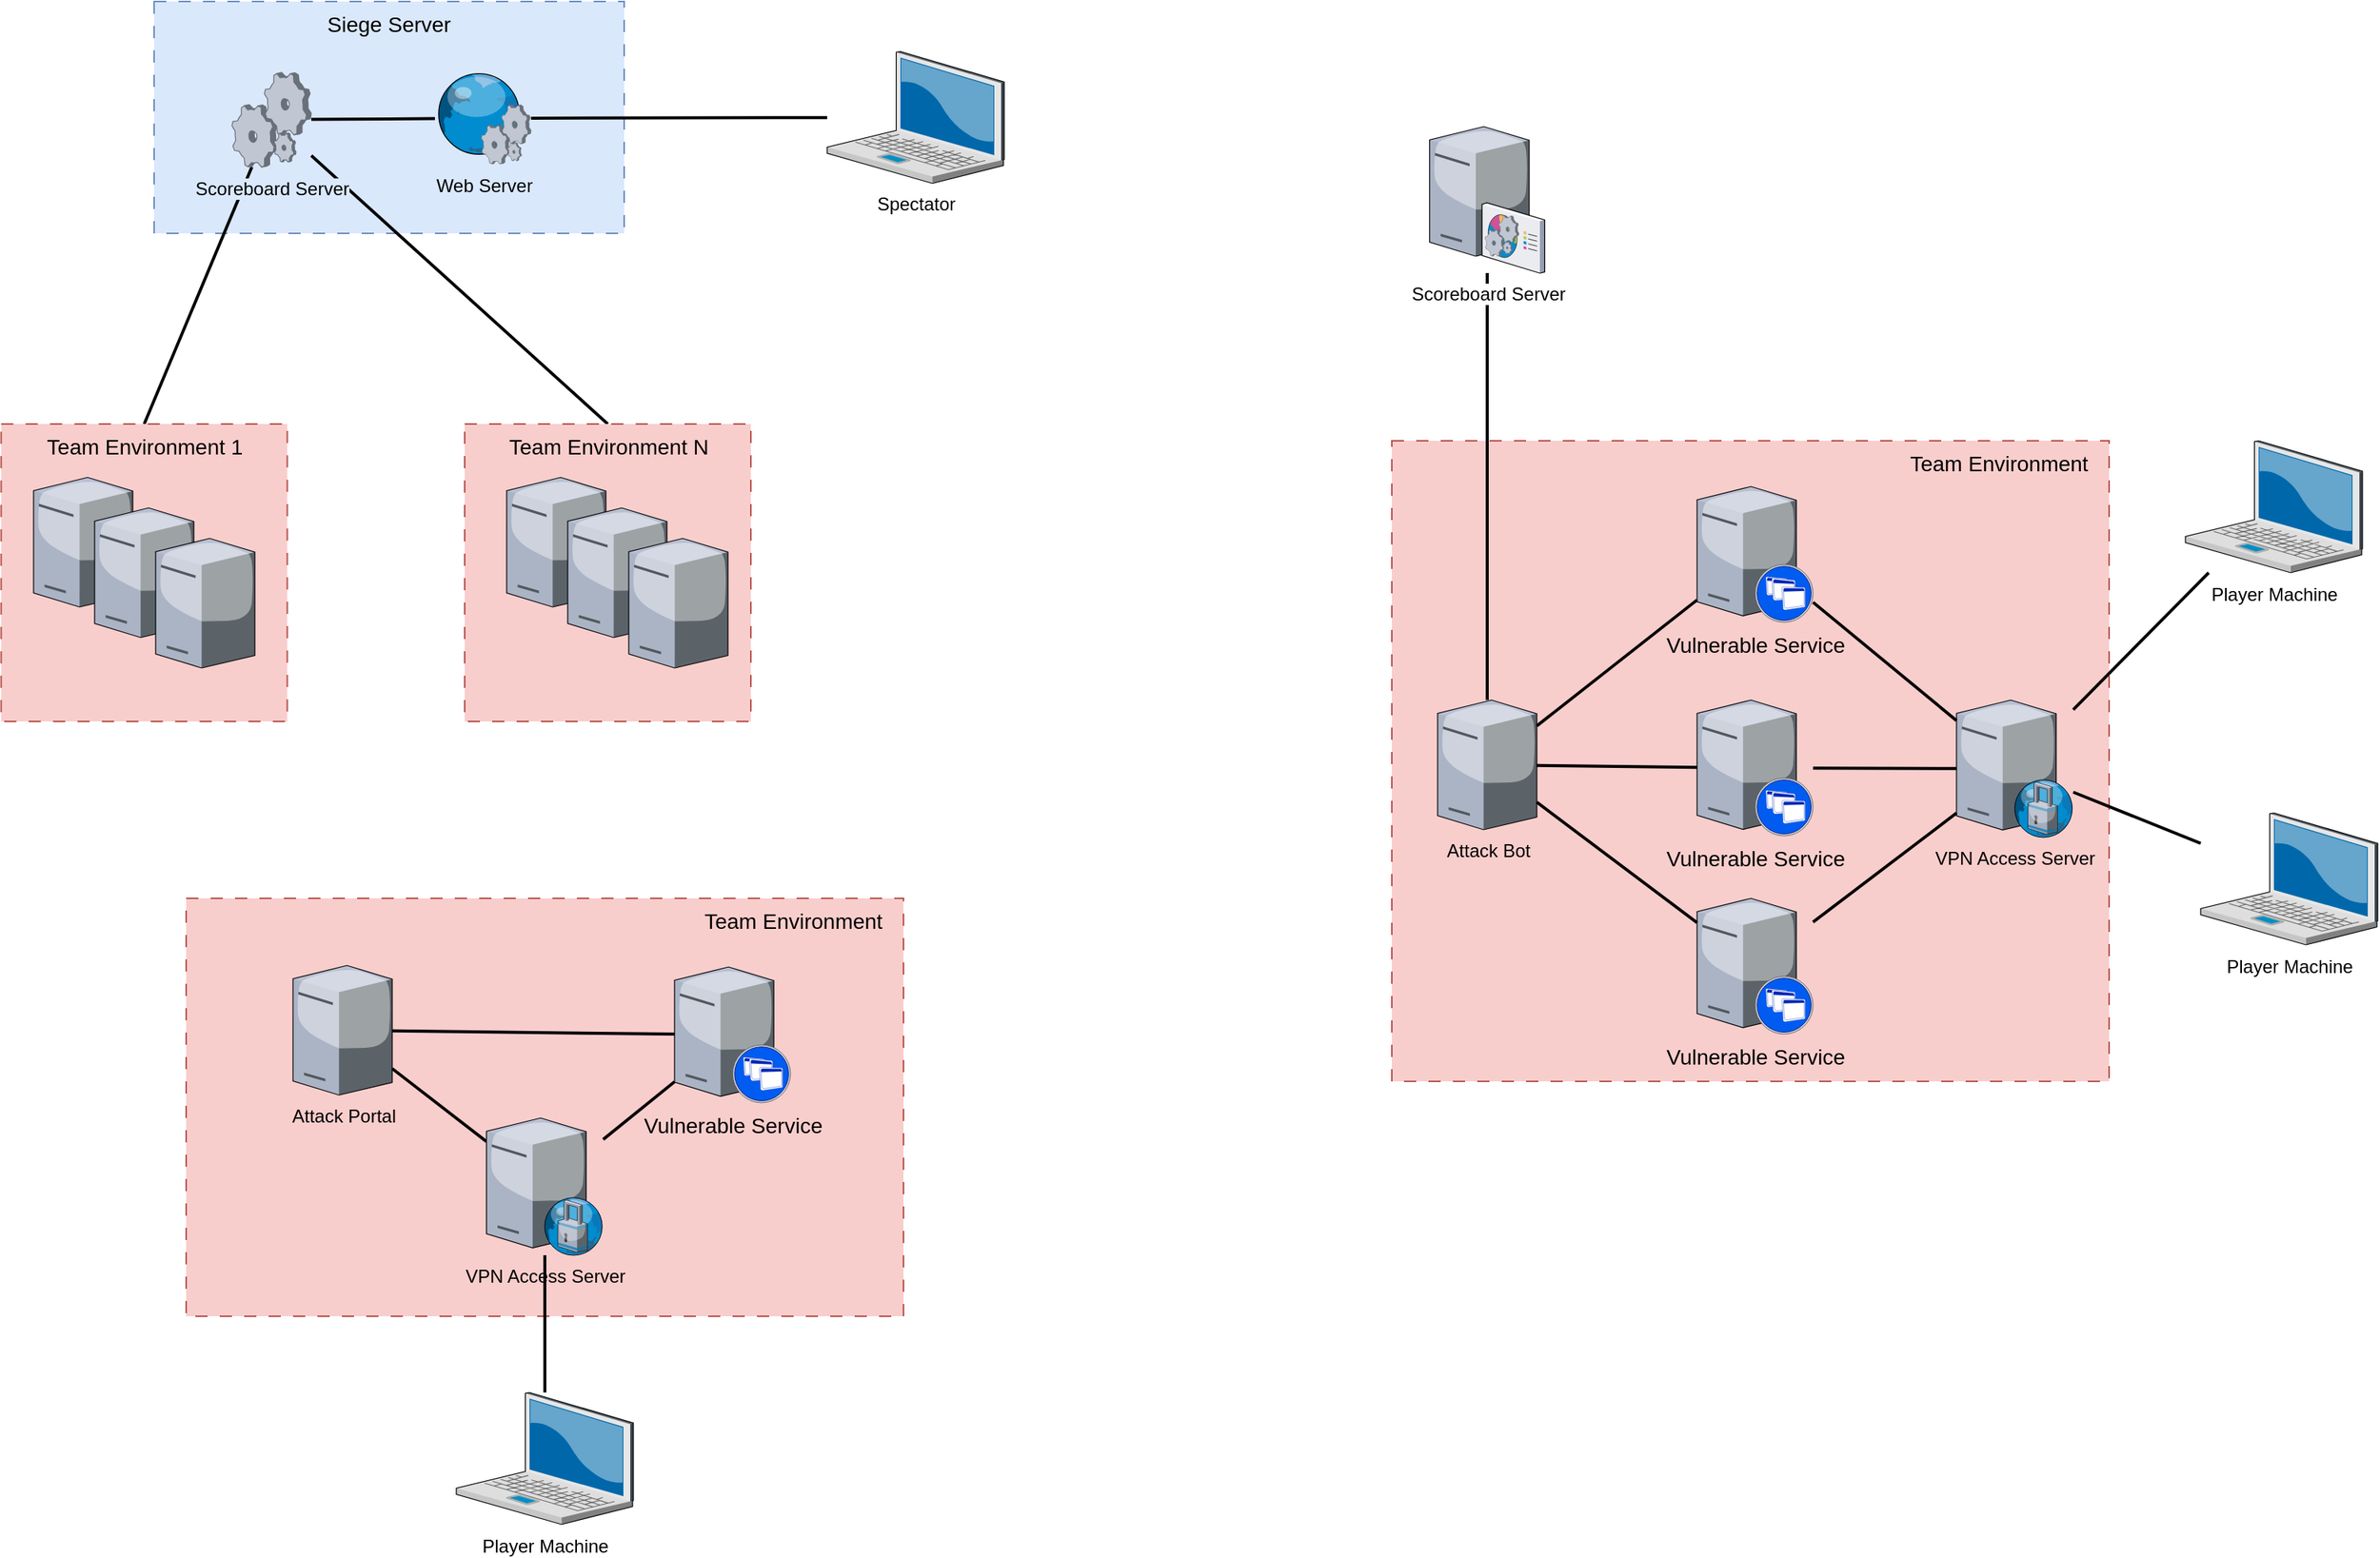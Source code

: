<mxfile version="28.1.2">
  <diagram name="Page-1" id="e3a06f82-3646-2815-327d-82caf3d4e204">
    <mxGraphModel dx="466" dy="271" grid="1" gridSize="10" guides="1" tooltips="1" connect="1" arrows="1" fold="1" page="1" pageScale="1.5" pageWidth="1169" pageHeight="826" background="none" math="0" shadow="0">
      <root>
        <mxCell id="0" style=";html=1;" />
        <mxCell id="1" style=";html=1;" parent="0" />
        <mxCell id="hesKE7swdU3SiNc-Gto3-44" value="Team Environment&amp;nbsp; &amp;nbsp;" style="whiteSpace=wrap;html=1;fillColor=#f8cecc;fontSize=14;strokeColor=#b85450;verticalAlign=top;dashed=1;dashPattern=8 8;align=right;" parent="1" vertex="1">
          <mxGeometry x="990" y="386" width="470" height="420" as="geometry" />
        </mxCell>
        <mxCell id="hesKE7swdU3SiNc-Gto3-36" style="edgeStyle=none;rounded=0;html=1;startSize=10;endSize=10;jettySize=auto;orthogonalLoop=1;fontSize=14;endArrow=none;endFill=0;strokeWidth=2;" parent="1" source="hesKE7swdU3SiNc-Gto3-2" target="hesKE7swdU3SiNc-Gto3-22" edge="1">
          <mxGeometry relative="1" as="geometry">
            <mxPoint x="730" y="446" as="sourcePoint" />
            <mxPoint x="924" y="622" as="targetPoint" />
          </mxGeometry>
        </mxCell>
        <mxCell id="6a7d8f32e03d9370-57" value="Siege Server" style="whiteSpace=wrap;html=1;fillColor=#dae8fc;fontSize=14;strokeColor=#6c8ebf;verticalAlign=top;dashed=1;dashPattern=8 8;align=center;" parent="1" vertex="1">
          <mxGeometry x="179" y="98" width="308" height="152" as="geometry" />
        </mxCell>
        <mxCell id="hesKE7swdU3SiNc-Gto3-17" style="edgeStyle=none;rounded=0;html=1;startSize=10;endSize=10;jettySize=auto;orthogonalLoop=1;fontSize=14;endArrow=none;endFill=0;strokeWidth=2;entryX=0.5;entryY=0;entryDx=0;entryDy=0;" parent="1" source="hesKE7swdU3SiNc-Gto3-21" target="hesKE7swdU3SiNc-Gto3-16" edge="1">
          <mxGeometry relative="1" as="geometry">
            <mxPoint x="490" y="340" as="sourcePoint" />
            <mxPoint x="671" y="511" as="targetPoint" />
          </mxGeometry>
        </mxCell>
        <mxCell id="6a7d8f32e03d9370-33" style="edgeStyle=none;rounded=0;html=1;startSize=10;endSize=10;jettySize=auto;orthogonalLoop=1;fontSize=14;endArrow=none;endFill=0;strokeWidth=2;entryX=0.5;entryY=0;entryDx=0;entryDy=0;" parent="1" source="hesKE7swdU3SiNc-Gto3-21" target="6a7d8f32e03d9370-59" edge="1">
          <mxGeometry relative="1" as="geometry">
            <mxPoint x="455" y="368.243" as="sourcePoint" />
            <mxPoint x="470" y="340" as="targetPoint" />
          </mxGeometry>
        </mxCell>
        <mxCell id="hesKE7swdU3SiNc-Gto3-16" value="Team Environment 1" style="whiteSpace=wrap;html=1;fillColor=#f8cecc;fontSize=14;strokeColor=#b85450;verticalAlign=top;dashed=1;dashPattern=8 8;" parent="1" vertex="1">
          <mxGeometry x="78.75" y="375" width="187.5" height="195" as="geometry" />
        </mxCell>
        <mxCell id="6a7d8f32e03d9370-59" value="Team Environment N" style="whiteSpace=wrap;html=1;fillColor=#f8cecc;fontSize=14;strokeColor=#b85450;verticalAlign=top;dashed=1;dashPattern=8 8;" parent="1" vertex="1">
          <mxGeometry x="382.5" y="375" width="187.5" height="195" as="geometry" />
        </mxCell>
        <mxCell id="6a7d8f32e03d9370-32" style="edgeStyle=none;rounded=0;html=1;startSize=10;endSize=10;jettySize=auto;orthogonalLoop=1;fontSize=14;endArrow=none;endFill=0;strokeWidth=2;" parent="1" source="hesKE7swdU3SiNc-Gto3-21" target="hesKE7swdU3SiNc-Gto3-3" edge="1">
          <mxGeometry relative="1" as="geometry">
            <mxPoint x="295" y="174.5" as="sourcePoint" />
            <mxPoint x="637" y="201.137" as="targetPoint" />
          </mxGeometry>
        </mxCell>
        <mxCell id="6a7d8f32e03d9370-41" style="edgeStyle=none;rounded=0;html=1;startSize=10;endSize=10;jettySize=auto;orthogonalLoop=1;fontSize=14;endArrow=none;endFill=0;strokeWidth=2;" parent="1" source="hesKE7swdU3SiNc-Gto3-3" target="hesKE7swdU3SiNc-Gto3-18" edge="1">
          <mxGeometry relative="1" as="geometry">
            <mxPoint x="759" y="529.883" as="targetPoint" />
          </mxGeometry>
        </mxCell>
        <mxCell id="6a7d8f32e03d9370-10" value="Vulnerable Service" style="verticalLabelPosition=bottom;aspect=fixed;html=1;verticalAlign=top;strokeColor=none;shape=mxgraph.citrix.xenapp_server;fillColor=#66B2FF;gradientColor=#0066CC;fontSize=14;" parent="1" vertex="1">
          <mxGeometry x="1190" y="686" width="76" height="89" as="geometry" />
        </mxCell>
        <mxCell id="hesKE7swdU3SiNc-Gto3-1" value="VPN Access Server" style="verticalLabelPosition=bottom;sketch=0;aspect=fixed;html=1;verticalAlign=top;strokeColor=none;align=center;outlineConnect=0;shape=mxgraph.citrix.proxy_server;" parent="1" vertex="1">
          <mxGeometry x="1360" y="556" width="76.5" height="90" as="geometry" />
        </mxCell>
        <mxCell id="hesKE7swdU3SiNc-Gto3-2" value="Scoreboard Server" style="verticalLabelPosition=bottom;sketch=0;aspect=fixed;html=1;verticalAlign=top;strokeColor=none;align=center;outlineConnect=0;shape=mxgraph.citrix.command_center;labelBackgroundColor=light-dark(#ffffff, #ededed);" parent="1" vertex="1">
          <mxGeometry x="1014.75" y="180" width="75.5" height="96" as="geometry" />
        </mxCell>
        <mxCell id="hesKE7swdU3SiNc-Gto3-3" value="&lt;div&gt;Web Server&lt;/div&gt;" style="verticalLabelPosition=bottom;sketch=0;aspect=fixed;html=1;verticalAlign=top;strokeColor=none;align=center;outlineConnect=0;shape=mxgraph.citrix.web_service;" parent="1" vertex="1">
          <mxGeometry x="363" y="144.5" width="63" height="60" as="geometry" />
        </mxCell>
        <mxCell id="hesKE7swdU3SiNc-Gto3-5" value="Player Machine" style="verticalLabelPosition=bottom;sketch=0;aspect=fixed;html=1;verticalAlign=top;strokeColor=none;align=center;outlineConnect=0;shape=mxgraph.citrix.laptop_2;" parent="1" vertex="1">
          <mxGeometry x="1510" y="386" width="116" height="86.5" as="geometry" />
        </mxCell>
        <mxCell id="hesKE7swdU3SiNc-Gto3-7" value="" style="verticalLabelPosition=bottom;sketch=0;aspect=fixed;html=1;verticalAlign=top;strokeColor=none;align=center;outlineConnect=0;shape=mxgraph.citrix.license_server;" parent="1" vertex="1">
          <mxGeometry x="100" y="410" width="65" height="85" as="geometry" />
        </mxCell>
        <mxCell id="hesKE7swdU3SiNc-Gto3-8" value="" style="verticalLabelPosition=bottom;sketch=0;aspect=fixed;html=1;verticalAlign=top;strokeColor=none;align=center;outlineConnect=0;shape=mxgraph.citrix.license_server;" parent="1" vertex="1">
          <mxGeometry x="140" y="430" width="65" height="85" as="geometry" />
        </mxCell>
        <mxCell id="hesKE7swdU3SiNc-Gto3-11" value="" style="verticalLabelPosition=bottom;sketch=0;aspect=fixed;html=1;verticalAlign=top;strokeColor=none;align=center;outlineConnect=0;shape=mxgraph.citrix.license_server;" parent="1" vertex="1">
          <mxGeometry x="180" y="450" width="65" height="85" as="geometry" />
        </mxCell>
        <mxCell id="hesKE7swdU3SiNc-Gto3-12" value="" style="verticalLabelPosition=bottom;sketch=0;aspect=fixed;html=1;verticalAlign=top;strokeColor=none;align=center;outlineConnect=0;shape=mxgraph.citrix.license_server;" parent="1" vertex="1">
          <mxGeometry x="410" y="410" width="65" height="85" as="geometry" />
        </mxCell>
        <mxCell id="hesKE7swdU3SiNc-Gto3-13" value="" style="verticalLabelPosition=bottom;sketch=0;aspect=fixed;html=1;verticalAlign=top;strokeColor=none;align=center;outlineConnect=0;shape=mxgraph.citrix.license_server;" parent="1" vertex="1">
          <mxGeometry x="450" y="430" width="65" height="85" as="geometry" />
        </mxCell>
        <mxCell id="hesKE7swdU3SiNc-Gto3-14" value="" style="verticalLabelPosition=bottom;sketch=0;aspect=fixed;html=1;verticalAlign=top;strokeColor=none;align=center;outlineConnect=0;shape=mxgraph.citrix.license_server;" parent="1" vertex="1">
          <mxGeometry x="490" y="450" width="65" height="85" as="geometry" />
        </mxCell>
        <mxCell id="hesKE7swdU3SiNc-Gto3-15" value="" style="shape=image;html=1;verticalAlign=top;verticalLabelPosition=bottom;labelBackgroundColor=#ffffff;imageAspect=0;aspect=fixed;image=https://icons.diagrams.net/icon-cache1/Ionicons_Fill_Vol_1-2186/ellipsis-horizontal-1351.svg" parent="1" vertex="1">
          <mxGeometry x="300" y="450" width="52" height="52" as="geometry" />
        </mxCell>
        <mxCell id="hesKE7swdU3SiNc-Gto3-18" value="Spectator" style="verticalLabelPosition=bottom;sketch=0;aspect=fixed;html=1;verticalAlign=top;strokeColor=none;align=center;outlineConnect=0;shape=mxgraph.citrix.laptop_2;" parent="1" vertex="1">
          <mxGeometry x="620" y="130.75" width="116" height="86.5" as="geometry" />
        </mxCell>
        <mxCell id="hesKE7swdU3SiNc-Gto3-19" value="Vulnerable Service" style="verticalLabelPosition=bottom;aspect=fixed;html=1;verticalAlign=top;strokeColor=none;shape=mxgraph.citrix.xenapp_server;fillColor=#66B2FF;gradientColor=#0066CC;fontSize=14;" parent="1" vertex="1">
          <mxGeometry x="1190" y="416" width="76" height="89" as="geometry" />
        </mxCell>
        <mxCell id="hesKE7swdU3SiNc-Gto3-20" value="Vulnerable Service" style="verticalLabelPosition=bottom;aspect=fixed;html=1;verticalAlign=top;strokeColor=none;shape=mxgraph.citrix.xenapp_server;fillColor=#66B2FF;gradientColor=#0066CC;fontSize=14;" parent="1" vertex="1">
          <mxGeometry x="1190" y="556" width="76" height="89" as="geometry" />
        </mxCell>
        <mxCell id="hesKE7swdU3SiNc-Gto3-21" value="Scoreboard Server" style="verticalLabelPosition=bottom;sketch=0;aspect=fixed;html=1;verticalAlign=top;strokeColor=none;align=center;outlineConnect=0;shape=mxgraph.citrix.process;labelBorderColor=none;labelBackgroundColor=light-dark(#dae8fc, #ededed);textShadow=0;" parent="1" vertex="1">
          <mxGeometry x="230" y="144.5" width="52" height="62" as="geometry" />
        </mxCell>
        <mxCell id="hesKE7swdU3SiNc-Gto3-22" value="Attack Bot" style="verticalLabelPosition=bottom;sketch=0;aspect=fixed;html=1;verticalAlign=top;strokeColor=none;align=center;outlineConnect=0;shape=mxgraph.citrix.license_server;" parent="1" vertex="1">
          <mxGeometry x="1020" y="556" width="65" height="85" as="geometry" />
        </mxCell>
        <mxCell id="hesKE7swdU3SiNc-Gto3-34" value="" style="shape=image;html=1;verticalAlign=top;verticalLabelPosition=bottom;labelBackgroundColor=#ffffff;imageAspect=0;aspect=fixed;image=https://icons.diagrams.net/icon-cache1/Ionicons_Fill_Vol_2-2187/skull-621.svg;imageBackground=none;imageBorder=none;" parent="1" vertex="1">
          <mxGeometry x="1070" y="614" width="32" height="32" as="geometry" />
        </mxCell>
        <mxCell id="hesKE7swdU3SiNc-Gto3-37" style="edgeStyle=none;rounded=0;html=1;startSize=10;endSize=10;jettySize=auto;orthogonalLoop=1;fontSize=14;endArrow=none;endFill=0;strokeWidth=2;" parent="1" source="hesKE7swdU3SiNc-Gto3-19" target="hesKE7swdU3SiNc-Gto3-22" edge="1">
          <mxGeometry relative="1" as="geometry">
            <mxPoint x="820" y="526" as="sourcePoint" />
            <mxPoint x="1014" y="702" as="targetPoint" />
          </mxGeometry>
        </mxCell>
        <mxCell id="hesKE7swdU3SiNc-Gto3-38" style="edgeStyle=none;rounded=0;html=1;startSize=10;endSize=10;jettySize=auto;orthogonalLoop=1;fontSize=14;endArrow=none;endFill=0;strokeWidth=2;" parent="1" source="hesKE7swdU3SiNc-Gto3-22" target="6a7d8f32e03d9370-10" edge="1">
          <mxGeometry relative="1" as="geometry">
            <mxPoint x="830" y="626" as="sourcePoint" />
            <mxPoint x="1024" y="802" as="targetPoint" />
          </mxGeometry>
        </mxCell>
        <mxCell id="hesKE7swdU3SiNc-Gto3-39" style="edgeStyle=none;rounded=0;html=1;startSize=10;endSize=10;jettySize=auto;orthogonalLoop=1;fontSize=14;endArrow=none;endFill=0;strokeWidth=2;" parent="1" source="hesKE7swdU3SiNc-Gto3-22" target="hesKE7swdU3SiNc-Gto3-20" edge="1">
          <mxGeometry relative="1" as="geometry">
            <mxPoint x="830" y="626" as="sourcePoint" />
            <mxPoint x="1024" y="802" as="targetPoint" />
          </mxGeometry>
        </mxCell>
        <mxCell id="hesKE7swdU3SiNc-Gto3-40" style="edgeStyle=none;rounded=0;html=1;startSize=10;endSize=10;jettySize=auto;orthogonalLoop=1;fontSize=14;endArrow=none;endFill=0;strokeWidth=2;" parent="1" source="hesKE7swdU3SiNc-Gto3-1" target="hesKE7swdU3SiNc-Gto3-20" edge="1">
          <mxGeometry relative="1" as="geometry">
            <mxPoint x="780" y="666" as="sourcePoint" />
            <mxPoint x="974" y="842" as="targetPoint" />
          </mxGeometry>
        </mxCell>
        <mxCell id="hesKE7swdU3SiNc-Gto3-42" style="edgeStyle=none;rounded=0;html=1;startSize=10;endSize=10;jettySize=auto;orthogonalLoop=1;fontSize=14;endArrow=none;endFill=0;strokeWidth=2;" parent="1" source="hesKE7swdU3SiNc-Gto3-1" target="hesKE7swdU3SiNc-Gto3-19" edge="1">
          <mxGeometry relative="1" as="geometry">
            <mxPoint x="960" y="726" as="sourcePoint" />
            <mxPoint x="1154" y="902" as="targetPoint" />
          </mxGeometry>
        </mxCell>
        <mxCell id="hesKE7swdU3SiNc-Gto3-43" style="edgeStyle=none;rounded=0;html=1;startSize=10;endSize=10;jettySize=auto;orthogonalLoop=1;fontSize=14;endArrow=none;endFill=0;strokeWidth=2;" parent="1" source="hesKE7swdU3SiNc-Gto3-1" target="6a7d8f32e03d9370-10" edge="1">
          <mxGeometry relative="1" as="geometry">
            <mxPoint x="960" y="746" as="sourcePoint" />
            <mxPoint x="1154" y="922" as="targetPoint" />
          </mxGeometry>
        </mxCell>
        <mxCell id="hesKE7swdU3SiNc-Gto3-41" style="edgeStyle=none;rounded=0;html=1;startSize=10;endSize=10;jettySize=auto;orthogonalLoop=1;fontSize=14;endArrow=none;endFill=0;strokeWidth=2;" parent="1" source="hesKE7swdU3SiNc-Gto3-1" target="hesKE7swdU3SiNc-Gto3-5" edge="1">
          <mxGeometry relative="1" as="geometry">
            <mxPoint x="780" y="706" as="sourcePoint" />
            <mxPoint x="974" y="882" as="targetPoint" />
          </mxGeometry>
        </mxCell>
        <mxCell id="hesKE7swdU3SiNc-Gto3-45" value="Player Machine" style="verticalLabelPosition=bottom;sketch=0;aspect=fixed;html=1;verticalAlign=top;strokeColor=none;align=center;outlineConnect=0;shape=mxgraph.citrix.laptop_2;" parent="1" vertex="1">
          <mxGeometry x="1520" y="630" width="116" height="86.5" as="geometry" />
        </mxCell>
        <mxCell id="hesKE7swdU3SiNc-Gto3-46" style="edgeStyle=none;rounded=0;html=1;startSize=10;endSize=10;jettySize=auto;orthogonalLoop=1;fontSize=14;endArrow=none;endFill=0;strokeWidth=2;" parent="1" source="hesKE7swdU3SiNc-Gto3-1" target="hesKE7swdU3SiNc-Gto3-45" edge="1">
          <mxGeometry relative="1" as="geometry">
            <mxPoint x="1500" y="630" as="sourcePoint" />
            <mxPoint x="1588" y="541" as="targetPoint" />
          </mxGeometry>
        </mxCell>
        <mxCell id="iIu_erWiZ9OcpV4ydScH-1" value="Team Environment&amp;nbsp; &amp;nbsp;" style="whiteSpace=wrap;html=1;fillColor=#f8cecc;fontSize=14;strokeColor=#b85450;verticalAlign=top;dashed=1;dashPattern=8 8;align=right;" parent="1" vertex="1">
          <mxGeometry x="200" y="686" width="470" height="274" as="geometry" />
        </mxCell>
        <mxCell id="iIu_erWiZ9OcpV4ydScH-3" value="Attack Portal" style="verticalLabelPosition=bottom;sketch=0;aspect=fixed;html=1;verticalAlign=top;strokeColor=none;align=center;outlineConnect=0;shape=mxgraph.citrix.license_server;" parent="1" vertex="1">
          <mxGeometry x="270" y="730" width="65" height="85" as="geometry" />
        </mxCell>
        <mxCell id="iIu_erWiZ9OcpV4ydScH-4" value="" style="shape=image;html=1;verticalAlign=top;verticalLabelPosition=bottom;labelBackgroundColor=#ffffff;imageAspect=0;aspect=fixed;image=https://icons.diagrams.net/icon-cache1/Ionicons_Fill_Vol_2-2187/skull-621.svg;imageBackground=none;imageBorder=none;" parent="1" vertex="1">
          <mxGeometry x="320" y="788" width="32" height="32" as="geometry" />
        </mxCell>
        <mxCell id="iIu_erWiZ9OcpV4ydScH-5" value="Player Machine" style="verticalLabelPosition=bottom;sketch=0;aspect=fixed;html=1;verticalAlign=top;strokeColor=none;align=center;outlineConnect=0;shape=mxgraph.citrix.laptop_2;" parent="1" vertex="1">
          <mxGeometry x="377" y="1010" width="116" height="86.5" as="geometry" />
        </mxCell>
        <mxCell id="iIu_erWiZ9OcpV4ydScH-6" style="edgeStyle=none;rounded=0;html=1;startSize=10;endSize=10;jettySize=auto;orthogonalLoop=1;fontSize=14;endArrow=none;endFill=0;strokeWidth=2;" parent="1" source="iIu_erWiZ9OcpV4ydScH-2" target="XANqv73mHEMF6POOEoGt-2" edge="1">
          <mxGeometry relative="1" as="geometry">
            <mxPoint x="780" y="820" as="sourcePoint" />
            <mxPoint x="931" y="745" as="targetPoint" />
          </mxGeometry>
        </mxCell>
        <mxCell id="iIu_erWiZ9OcpV4ydScH-9" style="edgeStyle=none;rounded=0;html=1;startSize=10;endSize=10;jettySize=auto;orthogonalLoop=1;fontSize=14;endArrow=none;endFill=0;strokeWidth=2;" parent="1" source="iIu_erWiZ9OcpV4ydScH-3" target="XANqv73mHEMF6POOEoGt-2" edge="1">
          <mxGeometry relative="1" as="geometry">
            <mxPoint x="634" y="950" as="sourcePoint" />
            <mxPoint x="540" y="1070" as="targetPoint" />
          </mxGeometry>
        </mxCell>
        <mxCell id="iIu_erWiZ9OcpV4ydScH-10" style="edgeStyle=none;rounded=0;html=1;startSize=10;endSize=10;jettySize=auto;orthogonalLoop=1;fontSize=14;endArrow=none;endFill=0;strokeWidth=2;" parent="1" source="iIu_erWiZ9OcpV4ydScH-2" target="iIu_erWiZ9OcpV4ydScH-3" edge="1">
          <mxGeometry relative="1" as="geometry">
            <mxPoint x="764" y="1020" as="sourcePoint" />
            <mxPoint x="670" y="1140" as="targetPoint" />
          </mxGeometry>
        </mxCell>
        <mxCell id="iIu_erWiZ9OcpV4ydScH-2" value="Vulnerable Service" style="verticalLabelPosition=bottom;aspect=fixed;html=1;verticalAlign=top;strokeColor=none;shape=mxgraph.citrix.xenapp_server;fillColor=#66B2FF;gradientColor=#0066CC;fontSize=14;labelBackgroundColor=light-dark(#f8cecc, #ededed);" parent="1" vertex="1">
          <mxGeometry x="520" y="731" width="76" height="89" as="geometry" />
        </mxCell>
        <mxCell id="XANqv73mHEMF6POOEoGt-2" value="VPN Access Server" style="verticalLabelPosition=bottom;sketch=0;aspect=fixed;html=1;verticalAlign=top;strokeColor=none;align=center;outlineConnect=0;shape=mxgraph.citrix.proxy_server;" vertex="1" parent="1">
          <mxGeometry x="396.75" y="830" width="76.5" height="90" as="geometry" />
        </mxCell>
        <mxCell id="XANqv73mHEMF6POOEoGt-3" style="edgeStyle=none;rounded=0;html=1;startSize=10;endSize=10;jettySize=auto;orthogonalLoop=1;fontSize=14;endArrow=none;endFill=0;strokeWidth=2;" edge="1" parent="1" source="iIu_erWiZ9OcpV4ydScH-5" target="XANqv73mHEMF6POOEoGt-2">
          <mxGeometry relative="1" as="geometry">
            <mxPoint x="554" y="980" as="sourcePoint" />
            <mxPoint x="470" y="1170" as="targetPoint" />
          </mxGeometry>
        </mxCell>
      </root>
    </mxGraphModel>
  </diagram>
</mxfile>
